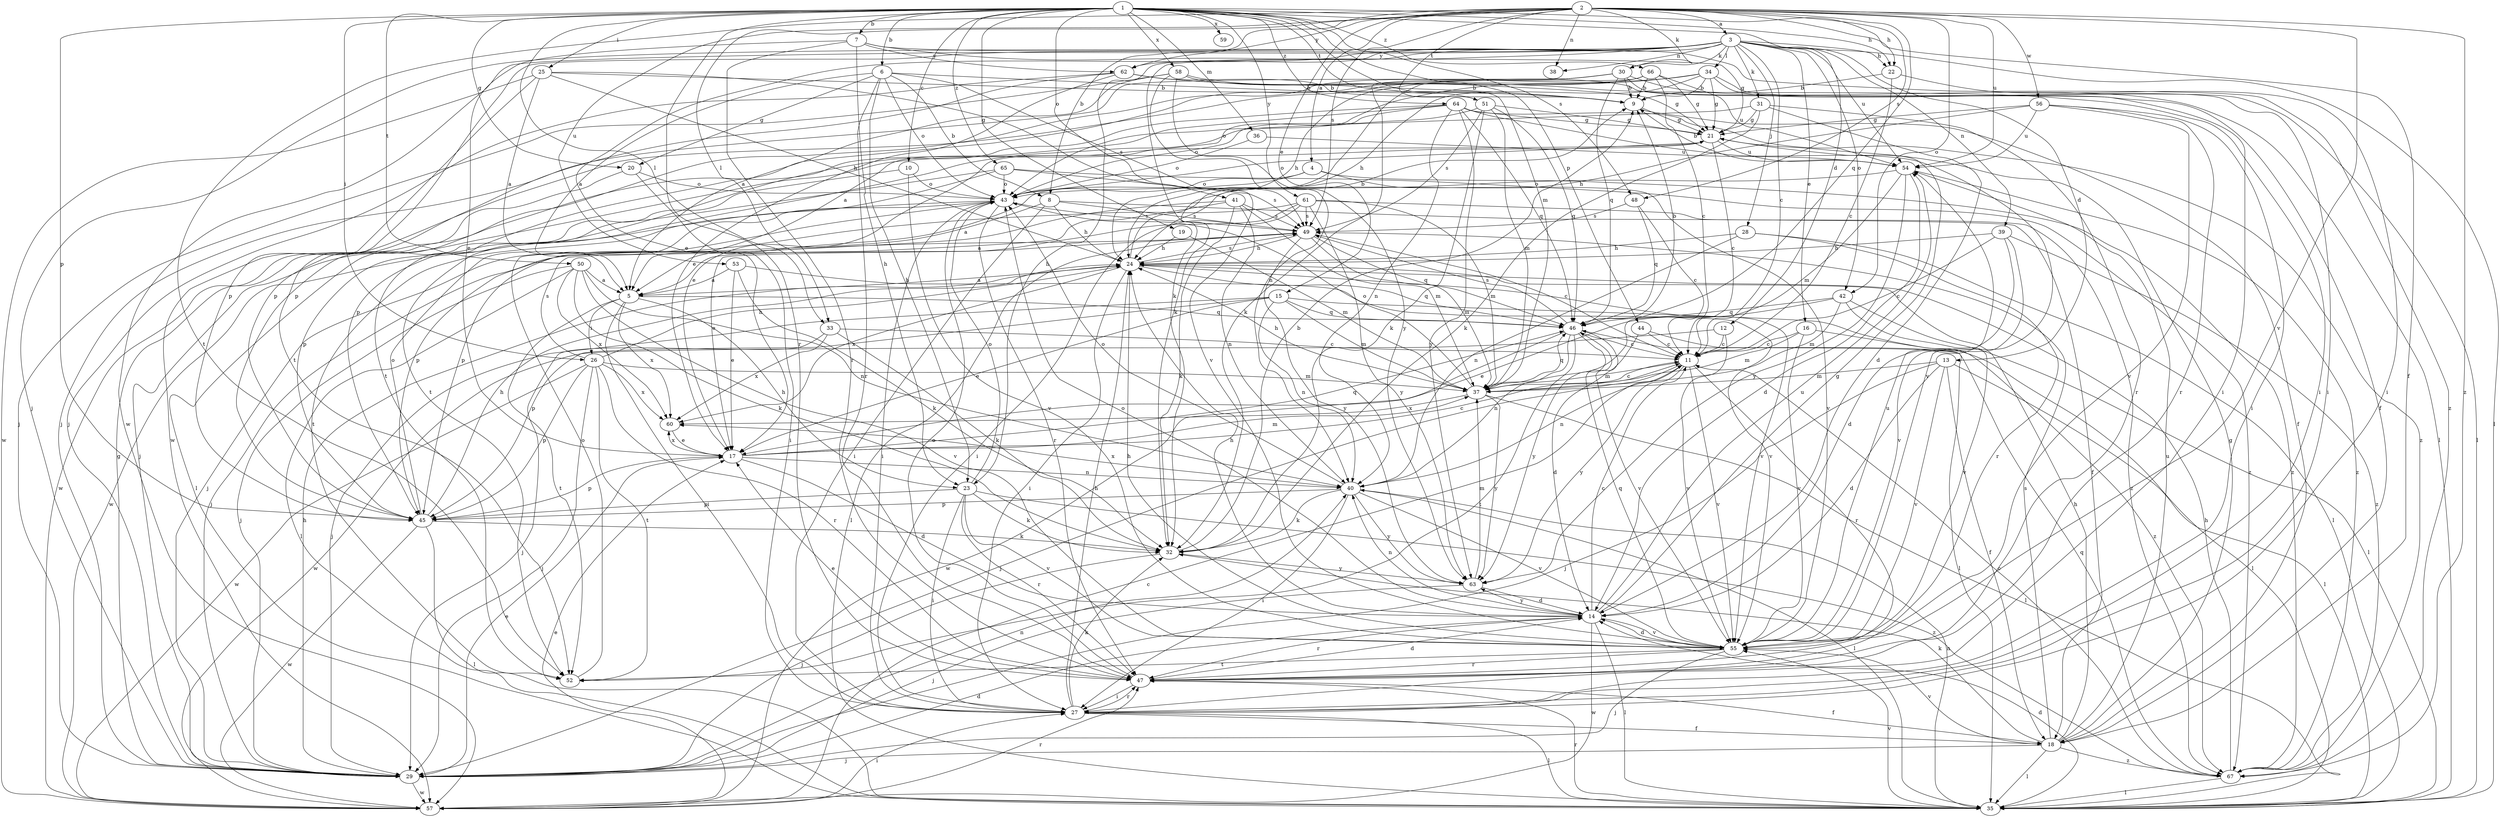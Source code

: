 strict digraph  {
	2 -> 3 [label=a];
	2 -> 4 [label=a];
	4 -> 5 [label=a];
	6 -> 5 [label=a];
	24 -> 5 [label=a];
	25 -> 5 [label=a];
	41 -> 5 [label=a];
	50 -> 5 [label=a];
	53 -> 5 [label=a];
	58 -> 5 [label=a];
	64 -> 5 [label=a];
	1 -> 6 [label=b];
	1 -> 7 [label=b];
	2 -> 8 [label=b];
	6 -> 8 [label=b];
	6 -> 9 [label=b];
	22 -> 9 [label=b];
	24 -> 9 [label=b];
	25 -> 9 [label=b];
	30 -> 9 [label=b];
	32 -> 9 [label=b];
	34 -> 9 [label=b];
	46 -> 9 [label=b];
	54 -> 9 [label=b];
	58 -> 9 [label=b];
	62 -> 9 [label=b];
	66 -> 9 [label=b];
	1 -> 10 [label=c];
	3 -> 11 [label=c];
	12 -> 11 [label=c];
	14 -> 11 [label=c];
	16 -> 11 [label=c];
	17 -> 11 [label=c];
	21 -> 11 [label=c];
	22 -> 11 [label=c];
	33 -> 11 [label=c];
	37 -> 11 [label=c];
	39 -> 11 [label=c];
	44 -> 11 [label=c];
	46 -> 11 [label=c];
	48 -> 11 [label=c];
	49 -> 11 [label=c];
	57 -> 11 [label=c];
	66 -> 11 [label=c];
	67 -> 11 [label=c];
	1 -> 12 [label=d];
	3 -> 13 [label=d];
	13 -> 14 [label=d];
	17 -> 14 [label=d];
	29 -> 14 [label=d];
	31 -> 14 [label=d];
	35 -> 14 [label=d];
	39 -> 14 [label=d];
	44 -> 14 [label=d];
	47 -> 14 [label=d];
	54 -> 14 [label=d];
	55 -> 14 [label=d];
	63 -> 14 [label=d];
	2 -> 15 [label=e];
	3 -> 16 [label=e];
	3 -> 17 [label=e];
	7 -> 17 [label=e];
	15 -> 17 [label=e];
	29 -> 17 [label=e];
	42 -> 17 [label=e];
	47 -> 17 [label=e];
	53 -> 17 [label=e];
	57 -> 17 [label=e];
	60 -> 17 [label=e];
	61 -> 17 [label=e];
	62 -> 17 [label=e];
	64 -> 17 [label=e];
	1 -> 18 [label=f];
	8 -> 18 [label=f];
	9 -> 18 [label=f];
	13 -> 18 [label=f];
	27 -> 18 [label=f];
	47 -> 18 [label=f];
	58 -> 18 [label=f];
	1 -> 19 [label=g];
	1 -> 20 [label=g];
	6 -> 20 [label=g];
	7 -> 21 [label=g];
	9 -> 21 [label=g];
	14 -> 21 [label=g];
	18 -> 21 [label=g];
	29 -> 21 [label=g];
	31 -> 21 [label=g];
	34 -> 21 [label=g];
	51 -> 21 [label=g];
	56 -> 21 [label=g];
	62 -> 21 [label=g];
	64 -> 21 [label=g];
	66 -> 21 [label=g];
	1 -> 22 [label=h];
	2 -> 22 [label=h];
	3 -> 22 [label=h];
	3 -> 23 [label=h];
	5 -> 23 [label=h];
	6 -> 23 [label=h];
	7 -> 23 [label=h];
	8 -> 24 [label=h];
	14 -> 24 [label=h];
	18 -> 24 [label=h];
	19 -> 24 [label=h];
	25 -> 24 [label=h];
	26 -> 24 [label=h];
	27 -> 24 [label=h];
	28 -> 24 [label=h];
	29 -> 24 [label=h];
	34 -> 24 [label=h];
	37 -> 24 [label=h];
	39 -> 24 [label=h];
	45 -> 24 [label=h];
	49 -> 24 [label=h];
	55 -> 24 [label=h];
	56 -> 24 [label=h];
	66 -> 24 [label=h];
	67 -> 24 [label=h];
	1 -> 25 [label=i];
	1 -> 26 [label=i];
	5 -> 26 [label=i];
	5 -> 27 [label=i];
	8 -> 27 [label=i];
	20 -> 27 [label=i];
	22 -> 27 [label=i];
	23 -> 27 [label=i];
	24 -> 27 [label=i];
	30 -> 27 [label=i];
	34 -> 27 [label=i];
	40 -> 27 [label=i];
	43 -> 27 [label=i];
	47 -> 27 [label=i];
	56 -> 27 [label=i];
	57 -> 27 [label=i];
	61 -> 27 [label=i];
	62 -> 27 [label=i];
	3 -> 28 [label=j];
	3 -> 29 [label=j];
	11 -> 29 [label=j];
	13 -> 29 [label=j];
	15 -> 29 [label=j];
	18 -> 29 [label=j];
	21 -> 29 [label=j];
	26 -> 29 [label=j];
	30 -> 29 [label=j];
	32 -> 29 [label=j];
	33 -> 29 [label=j];
	49 -> 29 [label=j];
	50 -> 29 [label=j];
	55 -> 29 [label=j];
	58 -> 29 [label=j];
	61 -> 29 [label=j];
	62 -> 29 [label=j];
	63 -> 29 [label=j];
	2 -> 30 [label=k];
	3 -> 30 [label=k];
	3 -> 31 [label=k];
	3 -> 32 [label=k];
	18 -> 32 [label=k];
	23 -> 32 [label=k];
	27 -> 32 [label=k];
	30 -> 32 [label=k];
	31 -> 32 [label=k];
	33 -> 32 [label=k];
	40 -> 32 [label=k];
	41 -> 32 [label=k];
	45 -> 32 [label=k];
	50 -> 32 [label=k];
	51 -> 32 [label=k];
	53 -> 32 [label=k];
	66 -> 32 [label=k];
	1 -> 33 [label=l];
	2 -> 33 [label=l];
	3 -> 34 [label=l];
	3 -> 35 [label=l];
	10 -> 35 [label=l];
	13 -> 35 [label=l];
	14 -> 35 [label=l];
	16 -> 35 [label=l];
	18 -> 35 [label=l];
	27 -> 35 [label=l];
	28 -> 35 [label=l];
	30 -> 35 [label=l];
	34 -> 35 [label=l];
	37 -> 35 [label=l];
	40 -> 35 [label=l];
	42 -> 35 [label=l];
	44 -> 35 [label=l];
	45 -> 35 [label=l];
	49 -> 35 [label=l];
	50 -> 35 [label=l];
	67 -> 35 [label=l];
	1 -> 36 [label=m];
	1 -> 37 [label=m];
	11 -> 37 [label=m];
	13 -> 37 [label=m];
	15 -> 37 [label=m];
	16 -> 37 [label=m];
	17 -> 37 [label=m];
	19 -> 37 [label=m];
	26 -> 37 [label=m];
	41 -> 37 [label=m];
	42 -> 37 [label=m];
	49 -> 37 [label=m];
	51 -> 37 [label=m];
	54 -> 37 [label=m];
	61 -> 37 [label=m];
	63 -> 37 [label=m];
	2 -> 38 [label=n];
	3 -> 38 [label=n];
	3 -> 39 [label=n];
	11 -> 40 [label=n];
	14 -> 40 [label=n];
	15 -> 40 [label=n];
	17 -> 40 [label=n];
	28 -> 40 [label=n];
	29 -> 40 [label=n];
	35 -> 40 [label=n];
	41 -> 40 [label=n];
	46 -> 40 [label=n];
	50 -> 40 [label=n];
	58 -> 40 [label=n];
	64 -> 40 [label=n];
	1 -> 41 [label=o];
	2 -> 42 [label=o];
	3 -> 42 [label=o];
	4 -> 43 [label=o];
	6 -> 43 [label=o];
	10 -> 43 [label=o];
	14 -> 43 [label=o];
	20 -> 43 [label=o];
	21 -> 43 [label=o];
	23 -> 43 [label=o];
	34 -> 43 [label=o];
	36 -> 43 [label=o];
	37 -> 43 [label=o];
	40 -> 43 [label=o];
	45 -> 43 [label=o];
	47 -> 43 [label=o];
	51 -> 43 [label=o];
	52 -> 43 [label=o];
	54 -> 43 [label=o];
	65 -> 43 [label=o];
	1 -> 44 [label=p];
	1 -> 45 [label=p];
	8 -> 45 [label=p];
	15 -> 45 [label=p];
	17 -> 45 [label=p];
	23 -> 45 [label=p];
	25 -> 45 [label=p];
	26 -> 45 [label=p];
	30 -> 45 [label=p];
	31 -> 45 [label=p];
	40 -> 45 [label=p];
	41 -> 45 [label=p];
	62 -> 45 [label=p];
	65 -> 45 [label=p];
	2 -> 46 [label=q];
	5 -> 46 [label=q];
	15 -> 46 [label=q];
	17 -> 46 [label=q];
	24 -> 46 [label=q];
	30 -> 46 [label=q];
	37 -> 46 [label=q];
	42 -> 46 [label=q];
	48 -> 46 [label=q];
	49 -> 46 [label=q];
	51 -> 46 [label=q];
	55 -> 46 [label=q];
	64 -> 46 [label=q];
	67 -> 46 [label=q];
	1 -> 47 [label=r];
	6 -> 47 [label=r];
	7 -> 47 [label=r];
	11 -> 47 [label=r];
	14 -> 47 [label=r];
	23 -> 47 [label=r];
	26 -> 47 [label=r];
	27 -> 47 [label=r];
	28 -> 47 [label=r];
	31 -> 47 [label=r];
	35 -> 47 [label=r];
	43 -> 47 [label=r];
	55 -> 47 [label=r];
	56 -> 47 [label=r];
	57 -> 47 [label=r];
	1 -> 48 [label=s];
	2 -> 48 [label=s];
	2 -> 49 [label=s];
	6 -> 49 [label=s];
	8 -> 49 [label=s];
	18 -> 49 [label=s];
	24 -> 49 [label=s];
	26 -> 49 [label=s];
	41 -> 49 [label=s];
	43 -> 49 [label=s];
	46 -> 49 [label=s];
	48 -> 49 [label=s];
	51 -> 49 [label=s];
	61 -> 49 [label=s];
	65 -> 49 [label=s];
	1 -> 50 [label=t];
	1 -> 51 [label=t];
	2 -> 51 [label=t];
	2 -> 52 [label=t];
	3 -> 52 [label=t];
	5 -> 52 [label=t];
	26 -> 52 [label=t];
	46 -> 52 [label=t];
	55 -> 52 [label=t];
	64 -> 52 [label=t];
	65 -> 52 [label=t];
	66 -> 52 [label=t];
	2 -> 53 [label=u];
	2 -> 54 [label=u];
	3 -> 54 [label=u];
	14 -> 54 [label=u];
	18 -> 54 [label=u];
	21 -> 54 [label=u];
	36 -> 54 [label=u];
	55 -> 54 [label=u];
	56 -> 54 [label=u];
	66 -> 54 [label=u];
	2 -> 55 [label=v];
	4 -> 55 [label=v];
	10 -> 55 [label=v];
	11 -> 55 [label=v];
	12 -> 55 [label=v];
	13 -> 55 [label=v];
	14 -> 55 [label=v];
	16 -> 55 [label=v];
	18 -> 55 [label=v];
	23 -> 55 [label=v];
	24 -> 55 [label=v];
	25 -> 55 [label=v];
	35 -> 55 [label=v];
	39 -> 55 [label=v];
	40 -> 55 [label=v];
	42 -> 55 [label=v];
	46 -> 55 [label=v];
	50 -> 55 [label=v];
	53 -> 55 [label=v];
	56 -> 55 [label=v];
	64 -> 55 [label=v];
	2 -> 56 [label=w];
	3 -> 57 [label=w];
	12 -> 57 [label=w];
	14 -> 57 [label=w];
	20 -> 57 [label=w];
	25 -> 57 [label=w];
	26 -> 57 [label=w];
	29 -> 57 [label=w];
	34 -> 57 [label=w];
	43 -> 57 [label=w];
	45 -> 57 [label=w];
	46 -> 57 [label=w];
	1 -> 58 [label=x];
	1 -> 59 [label=x];
	5 -> 60 [label=x];
	17 -> 60 [label=x];
	24 -> 60 [label=x];
	26 -> 60 [label=x];
	33 -> 60 [label=x];
	37 -> 60 [label=x];
	40 -> 60 [label=x];
	50 -> 60 [label=x];
	1 -> 61 [label=y];
	2 -> 62 [label=y];
	3 -> 62 [label=y];
	7 -> 62 [label=y];
	11 -> 63 [label=y];
	14 -> 63 [label=y];
	32 -> 63 [label=y];
	37 -> 63 [label=y];
	40 -> 63 [label=y];
	46 -> 63 [label=y];
	49 -> 63 [label=y];
	54 -> 63 [label=y];
	58 -> 63 [label=y];
	61 -> 63 [label=y];
	64 -> 63 [label=y];
	1 -> 64 [label=z];
	1 -> 65 [label=z];
	1 -> 66 [label=z];
	2 -> 67 [label=z];
	4 -> 67 [label=z];
	7 -> 67 [label=z];
	15 -> 67 [label=z];
	18 -> 67 [label=z];
	23 -> 67 [label=z];
	39 -> 67 [label=z];
	54 -> 67 [label=z];
	61 -> 67 [label=z];
	64 -> 67 [label=z];
	65 -> 67 [label=z];
}
